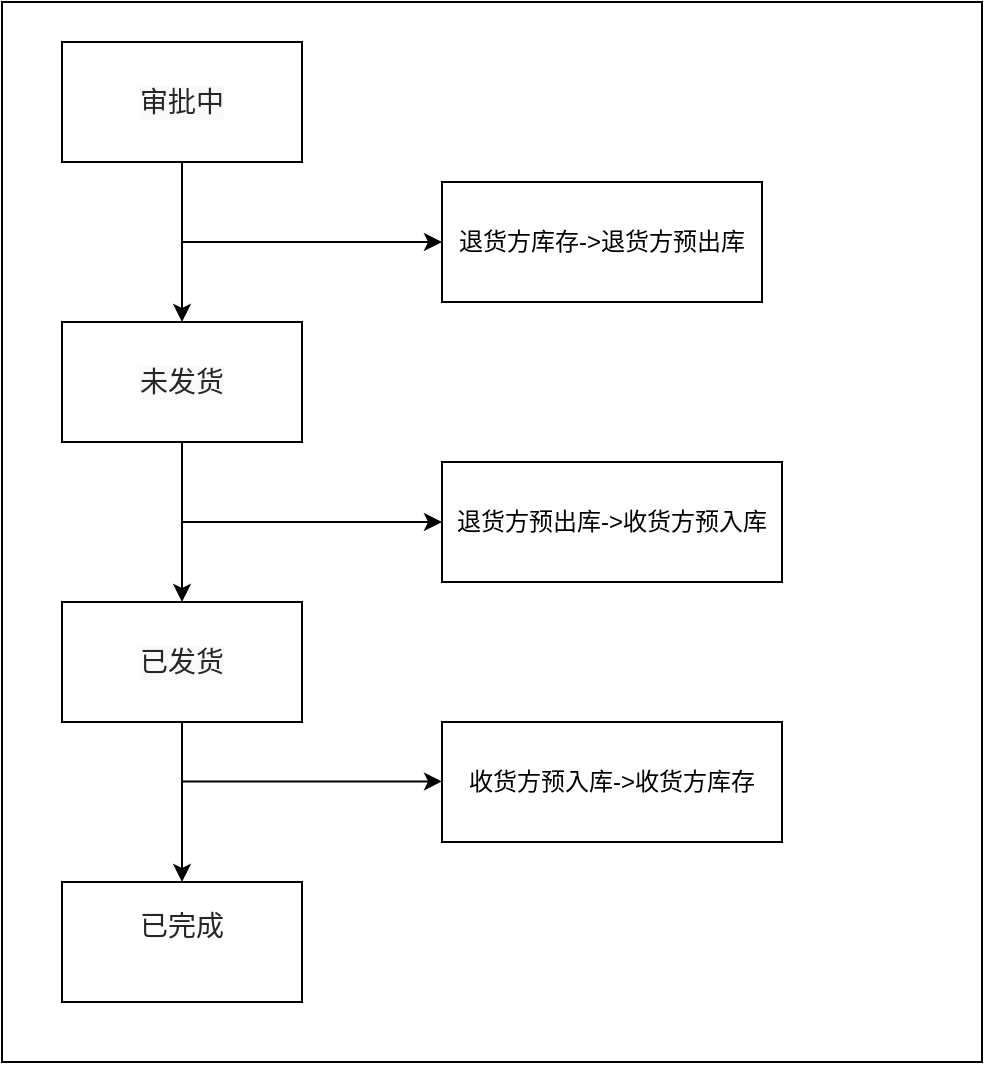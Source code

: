 <mxfile version="21.0.8" type="github">
  <diagram name="第 1 页" id="0u8_kx_yvIRK-UzRivUa">
    <mxGraphModel dx="956" dy="510" grid="1" gridSize="10" guides="1" tooltips="1" connect="1" arrows="1" fold="1" page="1" pageScale="1" pageWidth="827" pageHeight="1169" math="0" shadow="0">
      <root>
        <mxCell id="0" />
        <mxCell id="1" parent="0" />
        <mxCell id="JLwjMJk9ZX_UkD8kIUZu-15" value="" style="rounded=0;whiteSpace=wrap;html=1;" vertex="1" parent="1">
          <mxGeometry x="30" y="60" width="490" height="530" as="geometry" />
        </mxCell>
        <mxCell id="JLwjMJk9ZX_UkD8kIUZu-3" value="" style="edgeStyle=orthogonalEdgeStyle;rounded=0;orthogonalLoop=1;jettySize=auto;html=1;" edge="1" parent="1" source="JLwjMJk9ZX_UkD8kIUZu-1" target="JLwjMJk9ZX_UkD8kIUZu-2">
          <mxGeometry relative="1" as="geometry" />
        </mxCell>
        <mxCell id="JLwjMJk9ZX_UkD8kIUZu-1" value="&lt;div style=&quot;box-sizing: border-box; position: relative; max-width: 100%; min-height: 1px; flex: 0 0 100%; color: rgba(0, 0, 0, 0.85); font-family: -apple-system, &amp;quot;system-ui&amp;quot;, &amp;quot;Segoe UI&amp;quot;, Roboto, Oxygen, Ubuntu, Cantarell, &amp;quot;Fira Sans&amp;quot;, &amp;quot;Droid Sans&amp;quot;, &amp;quot;Helvetica Neue&amp;quot;, sans-serif; font-size: 14px; text-align: left; background-color: rgb(250, 250, 250);&quot; class=&quot;ant-col ant-col-24&quot;&gt;审批中&lt;/div&gt;" style="rounded=0;whiteSpace=wrap;html=1;" vertex="1" parent="1">
          <mxGeometry x="60" y="80" width="120" height="60" as="geometry" />
        </mxCell>
        <mxCell id="JLwjMJk9ZX_UkD8kIUZu-7" value="" style="edgeStyle=orthogonalEdgeStyle;rounded=0;orthogonalLoop=1;jettySize=auto;html=1;" edge="1" parent="1" source="JLwjMJk9ZX_UkD8kIUZu-2" target="JLwjMJk9ZX_UkD8kIUZu-6">
          <mxGeometry relative="1" as="geometry" />
        </mxCell>
        <mxCell id="JLwjMJk9ZX_UkD8kIUZu-2" value="&lt;div style=&quot;box-sizing: border-box; position: relative; max-width: 100%; min-height: 1px; flex: 0 0 100%; color: rgba(0, 0, 0, 0.85); font-family: -apple-system, &amp;quot;system-ui&amp;quot;, &amp;quot;Segoe UI&amp;quot;, Roboto, Oxygen, Ubuntu, Cantarell, &amp;quot;Fira Sans&amp;quot;, &amp;quot;Droid Sans&amp;quot;, &amp;quot;Helvetica Neue&amp;quot;, sans-serif; font-size: 14px; text-align: left; background-color: rgb(250, 250, 250);&quot; class=&quot;ant-col ant-col-24&quot;&gt;未发货&lt;/div&gt;" style="rounded=0;whiteSpace=wrap;html=1;" vertex="1" parent="1">
          <mxGeometry x="60" y="220" width="120" height="60" as="geometry" />
        </mxCell>
        <mxCell id="JLwjMJk9ZX_UkD8kIUZu-4" value="退货方库存-&amp;gt;退货方预出库" style="rounded=0;whiteSpace=wrap;html=1;" vertex="1" parent="1">
          <mxGeometry x="250" y="150" width="160" height="60" as="geometry" />
        </mxCell>
        <mxCell id="JLwjMJk9ZX_UkD8kIUZu-5" value="" style="endArrow=classic;html=1;rounded=0;entryX=0;entryY=0.5;entryDx=0;entryDy=0;" edge="1" parent="1" target="JLwjMJk9ZX_UkD8kIUZu-4">
          <mxGeometry width="50" height="50" relative="1" as="geometry">
            <mxPoint x="120" y="180" as="sourcePoint" />
            <mxPoint x="190" y="160" as="targetPoint" />
          </mxGeometry>
        </mxCell>
        <mxCell id="JLwjMJk9ZX_UkD8kIUZu-12" value="" style="edgeStyle=orthogonalEdgeStyle;rounded=0;orthogonalLoop=1;jettySize=auto;html=1;" edge="1" parent="1" source="JLwjMJk9ZX_UkD8kIUZu-6" target="JLwjMJk9ZX_UkD8kIUZu-11">
          <mxGeometry relative="1" as="geometry" />
        </mxCell>
        <mxCell id="JLwjMJk9ZX_UkD8kIUZu-6" value="&lt;div style=&quot;box-sizing: border-box; position: relative; max-width: 100%; min-height: 1px; flex: 0 0 100%; color: rgba(0, 0, 0, 0.85); font-family: -apple-system, &amp;quot;system-ui&amp;quot;, &amp;quot;Segoe UI&amp;quot;, Roboto, Oxygen, Ubuntu, Cantarell, &amp;quot;Fira Sans&amp;quot;, &amp;quot;Droid Sans&amp;quot;, &amp;quot;Helvetica Neue&amp;quot;, sans-serif; font-size: 14px; text-align: left; background-color: rgb(250, 250, 250);&quot; class=&quot;ant-col ant-col-24&quot;&gt;已发货&lt;/div&gt;" style="rounded=0;whiteSpace=wrap;html=1;" vertex="1" parent="1">
          <mxGeometry x="60" y="360" width="120" height="60" as="geometry" />
        </mxCell>
        <mxCell id="JLwjMJk9ZX_UkD8kIUZu-8" value="退货方预出库-&amp;gt;收货方预入库" style="rounded=0;whiteSpace=wrap;html=1;" vertex="1" parent="1">
          <mxGeometry x="250" y="290" width="170" height="60" as="geometry" />
        </mxCell>
        <mxCell id="JLwjMJk9ZX_UkD8kIUZu-9" value="" style="endArrow=classic;html=1;rounded=0;entryX=0;entryY=0.5;entryDx=0;entryDy=0;" edge="1" parent="1">
          <mxGeometry width="50" height="50" relative="1" as="geometry">
            <mxPoint x="120" y="320" as="sourcePoint" />
            <mxPoint x="250" y="320" as="targetPoint" />
          </mxGeometry>
        </mxCell>
        <mxCell id="JLwjMJk9ZX_UkD8kIUZu-11" value="&lt;div style=&quot;box-sizing: border-box; position: relative; max-width: 100%; min-height: 1px; flex: 0 0 100%; color: rgba(0, 0, 0, 0.85); font-family: -apple-system, &amp;quot;system-ui&amp;quot;, &amp;quot;Segoe UI&amp;quot;, Roboto, Oxygen, Ubuntu, Cantarell, &amp;quot;Fira Sans&amp;quot;, &amp;quot;Droid Sans&amp;quot;, &amp;quot;Helvetica Neue&amp;quot;, sans-serif; font-size: 14px; text-align: left; background-color: rgb(250, 250, 250);&quot; class=&quot;ant-col ant-col-24&quot;&gt;&lt;div style=&quot;box-sizing: border-box; position: relative; max-width: 100%; min-height: 1px; flex: 0 0 100%; background-color: rgb(255, 255, 255); padding-left: 5px; padding-right: 5px;&quot; class=&quot;ant-col ant-col-24&quot;&gt;&lt;div style=&quot;box-sizing: border-box; display: inline-flex; align-items: center; gap: 8px;&quot; class=&quot;ant-space ant-space-horizontal ant-space-align-center&quot;&gt;&lt;div style=&quot;box-sizing: border-box;&quot; class=&quot;ant-space-item&quot;&gt;已完成&lt;/div&gt;&lt;/div&gt;&lt;/div&gt;&lt;div style=&quot;box-sizing: border-box; position: relative; max-width: 100%; min-height: 1px; flex: 0 0 100%; background-color: rgb(255, 255, 255); padding-left: 5px; padding-right: 5px;&quot; class=&quot;ant-col ant-col-24&quot;&gt;&lt;div style=&quot;box-sizing: border-box; display: inline-flex; align-items: center; gap: 16px;&quot; class=&quot;ant-space ant-space-horizontal ant-space-align-center&quot;&gt;&lt;div style=&quot;box-sizing: border-box;&quot; class=&quot;ant-space-item&quot;&gt;&lt;/div&gt;&lt;/div&gt;&lt;/div&gt;&lt;/div&gt;" style="rounded=0;whiteSpace=wrap;html=1;" vertex="1" parent="1">
          <mxGeometry x="60" y="500" width="120" height="60" as="geometry" />
        </mxCell>
        <mxCell id="JLwjMJk9ZX_UkD8kIUZu-13" value="收货方预入库-&amp;gt;收货方库存" style="rounded=0;whiteSpace=wrap;html=1;" vertex="1" parent="1">
          <mxGeometry x="250" y="420" width="170" height="60" as="geometry" />
        </mxCell>
        <mxCell id="JLwjMJk9ZX_UkD8kIUZu-14" value="" style="endArrow=classic;html=1;rounded=0;entryX=0;entryY=0.5;entryDx=0;entryDy=0;" edge="1" parent="1">
          <mxGeometry width="50" height="50" relative="1" as="geometry">
            <mxPoint x="120" y="449.7" as="sourcePoint" />
            <mxPoint x="250" y="449.7" as="targetPoint" />
          </mxGeometry>
        </mxCell>
      </root>
    </mxGraphModel>
  </diagram>
</mxfile>

